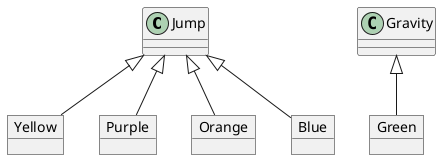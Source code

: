 @startuml Geometry Dash Hierarchy
'Maarten's Section: Orbs'



class Jump


class Gravity



object Yellow

object Purple

object Orange

object Blue

object Green

Jump <|-- Yellow
Jump <|-- Orange
Jump <|-- Purple
Jump <|-- Blue

Gravity <|-- Green


@enduml